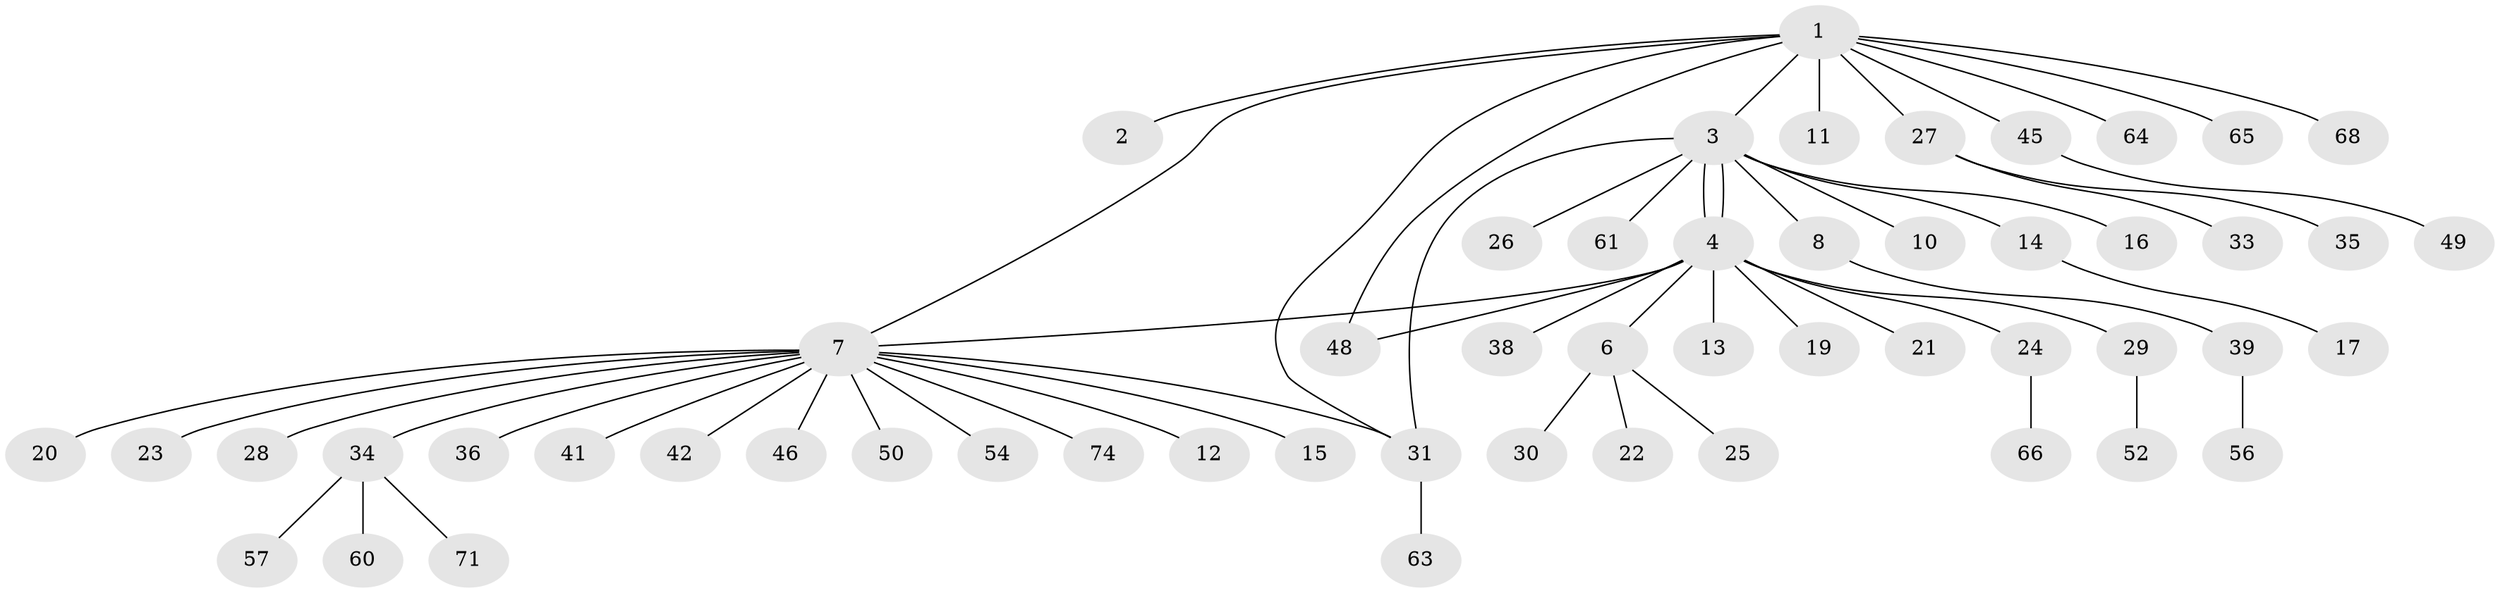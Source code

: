 // Generated by graph-tools (version 1.1) at 2025/23/03/03/25 07:23:54]
// undirected, 54 vertices, 58 edges
graph export_dot {
graph [start="1"]
  node [color=gray90,style=filled];
  1 [super="+18"];
  2 [super="+67"];
  3 [super="+44"];
  4 [super="+5"];
  6 [super="+51"];
  7 [super="+9"];
  8;
  10;
  11;
  12;
  13;
  14 [super="+32"];
  15;
  16 [super="+72"];
  17;
  19;
  20;
  21;
  22;
  23 [super="+73"];
  24 [super="+55"];
  25 [super="+47"];
  26 [super="+58"];
  27 [super="+69"];
  28;
  29;
  30 [super="+37"];
  31 [super="+40"];
  33;
  34 [super="+53"];
  35;
  36 [super="+43"];
  38 [super="+59"];
  39 [super="+70"];
  41;
  42;
  45 [super="+62"];
  46;
  48;
  49;
  50;
  52;
  54;
  56;
  57;
  60;
  61;
  63;
  64;
  65;
  66;
  68;
  71 [super="+75"];
  74;
  1 -- 2;
  1 -- 3;
  1 -- 11;
  1 -- 27;
  1 -- 45;
  1 -- 68;
  1 -- 48;
  1 -- 65;
  1 -- 64;
  1 -- 7;
  1 -- 31;
  3 -- 4 [weight=2];
  3 -- 4;
  3 -- 8;
  3 -- 10;
  3 -- 14;
  3 -- 16;
  3 -- 26;
  3 -- 31;
  3 -- 61;
  4 -- 19;
  4 -- 21;
  4 -- 38;
  4 -- 6;
  4 -- 7;
  4 -- 13;
  4 -- 48;
  4 -- 24;
  4 -- 29;
  6 -- 22;
  6 -- 25;
  6 -- 30;
  7 -- 12;
  7 -- 15;
  7 -- 20;
  7 -- 34;
  7 -- 41;
  7 -- 42;
  7 -- 36;
  7 -- 74;
  7 -- 46;
  7 -- 50;
  7 -- 54;
  7 -- 23;
  7 -- 28;
  7 -- 31;
  8 -- 39;
  14 -- 17;
  24 -- 66;
  27 -- 33;
  27 -- 35;
  29 -- 52;
  31 -- 63;
  34 -- 57;
  34 -- 60;
  34 -- 71;
  39 -- 56;
  45 -- 49;
}

